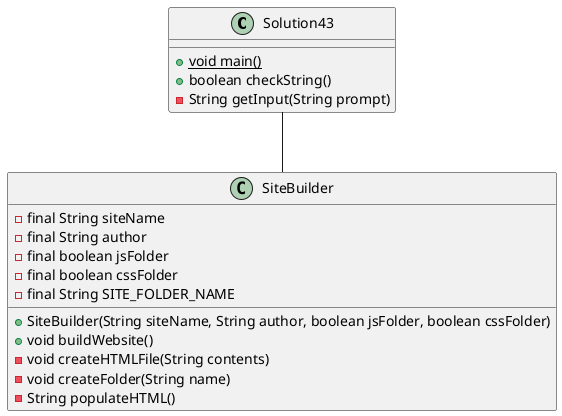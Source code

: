 @startuml
'https://plantuml.com/class-diagram


class Solution43{
+{static} void main()
+boolean checkString()
-String getInput(String prompt)
}
class SiteBuilder{
-final String siteName
-final String author
-final boolean jsFolder
-final boolean cssFolder
-final String SITE_FOLDER_NAME

+SiteBuilder(String siteName, String author, boolean jsFolder, boolean cssFolder)
+void buildWebsite()
-void createHTMLFile(String contents)
-void createFolder(String name)
-String populateHTML()
}

Solution43 -- SiteBuilder
@enduml